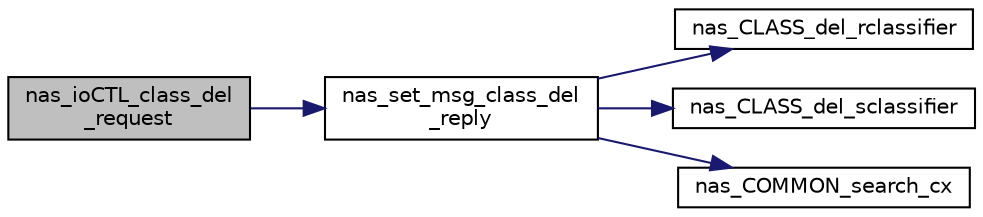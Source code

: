 digraph "nas_ioCTL_class_del_request"
{
 // LATEX_PDF_SIZE
  edge [fontname="Helvetica",fontsize="10",labelfontname="Helvetica",labelfontsize="10"];
  node [fontname="Helvetica",fontsize="10",shape=record];
  rankdir="LR";
  Node1 [label="nas_ioCTL_class_del\l_request",height=0.2,width=0.4,color="black", fillcolor="grey75", style="filled", fontcolor="black",tooltip=" "];
  Node1 -> Node2 [color="midnightblue",fontsize="10",style="solid",fontname="Helvetica"];
  Node2 [label="nas_set_msg_class_del\l_reply",height=0.2,width=0.4,color="black", fillcolor="white", style="filled",URL="$MESH_2ioctl_8c.html#a717750d51c3be1ca3989acb851c5d91a",tooltip=" "];
  Node2 -> Node3 [color="midnightblue",fontsize="10",style="solid",fontname="Helvetica"];
  Node3 [label="nas_CLASS_del_rclassifier",height=0.2,width=0.4,color="black", fillcolor="white", style="filled",URL="$MESH_2classifier_8c.html#a4d1ebd0c96fb535bc36be2da98249799",tooltip=" "];
  Node2 -> Node4 [color="midnightblue",fontsize="10",style="solid",fontname="Helvetica"];
  Node4 [label="nas_CLASS_del_sclassifier",height=0.2,width=0.4,color="black", fillcolor="white", style="filled",URL="$MESH_2classifier_8c.html#afa33147a79eb94f1052216927a9dc55c",tooltip=" "];
  Node2 -> Node5 [color="midnightblue",fontsize="10",style="solid",fontname="Helvetica"];
  Node5 [label="nas_COMMON_search_cx",height=0.2,width=0.4,color="black", fillcolor="white", style="filled",URL="$group__em.html#gad7bb91029cc3863a4e08478b275cd892",tooltip="Search for a connection entity based on its index and pointer to nas_priv."];
}
